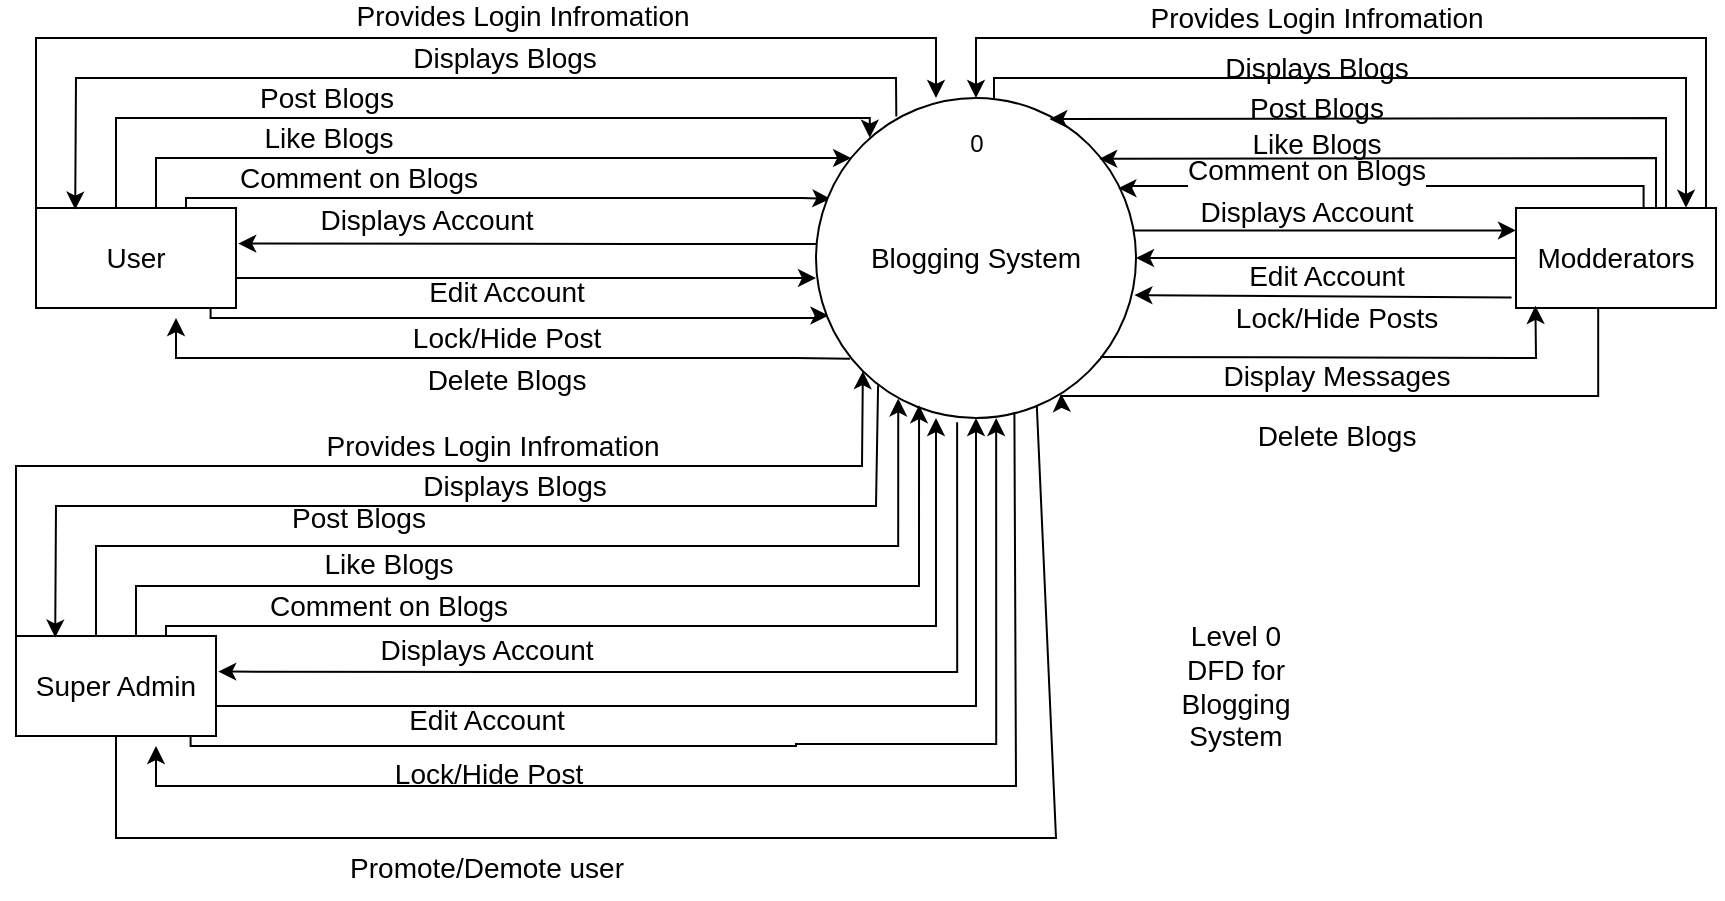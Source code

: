 <mxfile version="21.6.8" type="device">
  <diagram name="Page-1" id="b2hQSZxng9b4_uc3FvXP">
    <mxGraphModel dx="1759" dy="585" grid="1" gridSize="10" guides="1" tooltips="1" connect="1" arrows="1" fold="1" page="1" pageScale="1" pageWidth="850" pageHeight="1100" math="0" shadow="0">
      <root>
        <mxCell id="0" />
        <mxCell id="1" parent="0" />
        <mxCell id="VlbHom1vkppXeVhLXR8A-18" style="edgeStyle=orthogonalEdgeStyle;rounded=0;orthogonalLoop=1;jettySize=auto;html=1;entryX=0.168;entryY=0.124;entryDx=0;entryDy=0;entryPerimeter=0;fontSize=14;" parent="1" source="e1dtL6oG-nimvrh9x2UI-2" target="e1dtL6oG-nimvrh9x2UI-4" edge="1">
          <mxGeometry relative="1" as="geometry">
            <mxPoint x="-330" y="470" as="targetPoint" />
            <Array as="points">
              <mxPoint x="-420" y="440" />
              <mxPoint x="-43" y="440" />
            </Array>
          </mxGeometry>
        </mxCell>
        <mxCell id="VlbHom1vkppXeVhLXR8A-20" value="Post Blogs" style="edgeLabel;html=1;align=center;verticalAlign=middle;resizable=0;points=[];fontSize=14;" parent="VlbHom1vkppXeVhLXR8A-18" vertex="1" connectable="0">
          <mxGeometry x="-0.255" y="-2" relative="1" as="geometry">
            <mxPoint x="-11" y="-12" as="offset" />
          </mxGeometry>
        </mxCell>
        <mxCell id="VlbHom1vkppXeVhLXR8A-21" style="edgeStyle=orthogonalEdgeStyle;rounded=0;orthogonalLoop=1;jettySize=auto;html=1;exitX=0.641;exitY=0.03;exitDx=0;exitDy=0;exitPerimeter=0;fontSize=14;" parent="1" source="e1dtL6oG-nimvrh9x2UI-2" target="e1dtL6oG-nimvrh9x2UI-4" edge="1">
          <mxGeometry relative="1" as="geometry">
            <mxPoint x="-400" y="460" as="sourcePoint" />
            <Array as="points">
              <mxPoint x="-400" y="487" />
              <mxPoint x="-400" y="460" />
            </Array>
          </mxGeometry>
        </mxCell>
        <mxCell id="VlbHom1vkppXeVhLXR8A-22" value="Like Blogs&lt;br style=&quot;font-size: 14px;&quot;&gt;" style="edgeLabel;html=1;align=center;verticalAlign=middle;resizable=0;points=[];fontSize=14;" parent="VlbHom1vkppXeVhLXR8A-21" vertex="1" connectable="0">
          <mxGeometry x="-0.282" y="2" relative="1" as="geometry">
            <mxPoint x="-20" y="-8" as="offset" />
          </mxGeometry>
        </mxCell>
        <mxCell id="VlbHom1vkppXeVhLXR8A-23" style="edgeStyle=orthogonalEdgeStyle;rounded=0;orthogonalLoop=1;jettySize=auto;html=1;exitX=0.75;exitY=0;exitDx=0;exitDy=0;entryX=0.045;entryY=0.315;entryDx=0;entryDy=0;entryPerimeter=0;fontSize=14;" parent="1" source="e1dtL6oG-nimvrh9x2UI-2" target="e1dtL6oG-nimvrh9x2UI-4" edge="1">
          <mxGeometry relative="1" as="geometry">
            <Array as="points">
              <mxPoint x="-385" y="480" />
              <mxPoint x="-77" y="480" />
            </Array>
          </mxGeometry>
        </mxCell>
        <mxCell id="VlbHom1vkppXeVhLXR8A-24" value="Comment on Blogs" style="edgeLabel;html=1;align=center;verticalAlign=middle;resizable=0;points=[];fontSize=14;" parent="VlbHom1vkppXeVhLXR8A-23" vertex="1" connectable="0">
          <mxGeometry x="-0.196" y="-1" relative="1" as="geometry">
            <mxPoint x="-41" y="-11" as="offset" />
          </mxGeometry>
        </mxCell>
        <mxCell id="VlbHom1vkppXeVhLXR8A-33" style="edgeStyle=orthogonalEdgeStyle;rounded=0;orthogonalLoop=1;jettySize=auto;html=1;fontSize=14;" parent="1" source="e1dtL6oG-nimvrh9x2UI-2" edge="1">
          <mxGeometry relative="1" as="geometry">
            <mxPoint x="-70" y="520" as="targetPoint" />
            <Array as="points">
              <mxPoint x="-70" y="520" />
            </Array>
          </mxGeometry>
        </mxCell>
        <mxCell id="VlbHom1vkppXeVhLXR8A-35" style="edgeStyle=orthogonalEdgeStyle;rounded=0;orthogonalLoop=1;jettySize=auto;html=1;exitX=0.873;exitY=0.972;exitDx=0;exitDy=0;entryX=0.039;entryY=0.68;entryDx=0;entryDy=0;entryPerimeter=0;exitPerimeter=0;fontSize=14;" parent="1" source="e1dtL6oG-nimvrh9x2UI-2" target="e1dtL6oG-nimvrh9x2UI-4" edge="1">
          <mxGeometry relative="1" as="geometry">
            <Array as="points">
              <mxPoint x="-373" y="540" />
              <mxPoint x="-70" y="540" />
              <mxPoint x="-70" y="539" />
            </Array>
          </mxGeometry>
        </mxCell>
        <mxCell id="VlbHom1vkppXeVhLXR8A-36" value="Lock/Hide Post" style="edgeLabel;html=1;align=center;verticalAlign=middle;resizable=0;points=[];fontSize=14;" parent="VlbHom1vkppXeVhLXR8A-35" vertex="1" connectable="0">
          <mxGeometry x="-0.052" y="-3" relative="1" as="geometry">
            <mxPoint x="4" y="7" as="offset" />
          </mxGeometry>
        </mxCell>
        <mxCell id="e1dtL6oG-nimvrh9x2UI-2" value="User" style="html=1;dashed=0;whiteSpace=wrap;fontSize=14;" parent="1" vertex="1">
          <mxGeometry x="-460" y="485" width="100" height="50" as="geometry" />
        </mxCell>
        <mxCell id="VlbHom1vkppXeVhLXR8A-29" style="edgeStyle=orthogonalEdgeStyle;rounded=0;orthogonalLoop=1;jettySize=auto;html=1;entryX=1.011;entryY=0.356;entryDx=0;entryDy=0;entryPerimeter=0;fontSize=14;" parent="1" source="e1dtL6oG-nimvrh9x2UI-4" target="e1dtL6oG-nimvrh9x2UI-2" edge="1">
          <mxGeometry relative="1" as="geometry">
            <Array as="points">
              <mxPoint x="-160" y="503" />
              <mxPoint x="-160" y="503" />
            </Array>
          </mxGeometry>
        </mxCell>
        <mxCell id="VlbHom1vkppXeVhLXR8A-55" style="edgeStyle=orthogonalEdgeStyle;rounded=0;orthogonalLoop=1;jettySize=auto;html=1;exitX=0.991;exitY=0.414;exitDx=0;exitDy=0;exitPerimeter=0;fontSize=14;" parent="1" source="e1dtL6oG-nimvrh9x2UI-4" target="e1dtL6oG-nimvrh9x2UI-5" edge="1">
          <mxGeometry relative="1" as="geometry">
            <Array as="points">
              <mxPoint x="230" y="496" />
              <mxPoint x="230" y="496" />
            </Array>
          </mxGeometry>
        </mxCell>
        <mxCell id="e1dtL6oG-nimvrh9x2UI-4" value="Blogging System" style="shape=ellipse;html=1;dashed=0;whiteSpace=wrap;aspect=fixed;perimeter=ellipsePerimeter;fontSize=14;" parent="1" vertex="1">
          <mxGeometry x="-70" y="430" width="160" height="160" as="geometry" />
        </mxCell>
        <mxCell id="VlbHom1vkppXeVhLXR8A-43" style="edgeStyle=orthogonalEdgeStyle;rounded=0;orthogonalLoop=1;jettySize=auto;html=1;entryX=0.5;entryY=0;entryDx=0;entryDy=0;exitX=0.95;exitY=-0.002;exitDx=0;exitDy=0;exitPerimeter=0;fontSize=14;" parent="1" source="e1dtL6oG-nimvrh9x2UI-5" target="e1dtL6oG-nimvrh9x2UI-4" edge="1">
          <mxGeometry relative="1" as="geometry">
            <Array as="points">
              <mxPoint x="375" y="400" />
              <mxPoint x="10" y="400" />
            </Array>
          </mxGeometry>
        </mxCell>
        <mxCell id="VlbHom1vkppXeVhLXR8A-53" style="edgeStyle=orthogonalEdgeStyle;rounded=0;orthogonalLoop=1;jettySize=auto;html=1;entryX=0.945;entryY=0.282;entryDx=0;entryDy=0;entryPerimeter=0;exitX=0.638;exitY=0.015;exitDx=0;exitDy=0;exitPerimeter=0;fontSize=14;" parent="1" source="e1dtL6oG-nimvrh9x2UI-5" target="e1dtL6oG-nimvrh9x2UI-4" edge="1">
          <mxGeometry relative="1" as="geometry">
            <Array as="points">
              <mxPoint x="344" y="474" />
              <mxPoint x="87" y="474" />
              <mxPoint x="87" y="475" />
            </Array>
          </mxGeometry>
        </mxCell>
        <mxCell id="VlbHom1vkppXeVhLXR8A-54" value="Comment on Blogs" style="edgeLabel;html=1;align=center;verticalAlign=middle;resizable=0;points=[];fontSize=14;" parent="VlbHom1vkppXeVhLXR8A-53" vertex="1" connectable="0">
          <mxGeometry x="0.341" relative="1" as="geometry">
            <mxPoint x="4" y="-8" as="offset" />
          </mxGeometry>
        </mxCell>
        <mxCell id="VlbHom1vkppXeVhLXR8A-57" style="edgeStyle=orthogonalEdgeStyle;rounded=0;orthogonalLoop=1;jettySize=auto;html=1;entryX=1;entryY=0.5;entryDx=0;entryDy=0;fontSize=14;" parent="1" source="e1dtL6oG-nimvrh9x2UI-5" target="e1dtL6oG-nimvrh9x2UI-4" edge="1">
          <mxGeometry relative="1" as="geometry" />
        </mxCell>
        <mxCell id="k12UPrafSxKc0j2QZw2m-1" style="edgeStyle=orthogonalEdgeStyle;rounded=0;orthogonalLoop=1;jettySize=auto;html=1;entryX=0.766;entryY=0.925;entryDx=0;entryDy=0;entryPerimeter=0;exitX=0.411;exitY=0.989;exitDx=0;exitDy=0;exitPerimeter=0;fontSize=14;" parent="1" source="e1dtL6oG-nimvrh9x2UI-5" target="e1dtL6oG-nimvrh9x2UI-4" edge="1">
          <mxGeometry relative="1" as="geometry">
            <mxPoint x="61.85" y="579" as="targetPoint" />
            <mxPoint x="320" y="540" as="sourcePoint" />
            <Array as="points">
              <mxPoint x="321" y="579" />
              <mxPoint x="53" y="579" />
            </Array>
          </mxGeometry>
        </mxCell>
        <mxCell id="e1dtL6oG-nimvrh9x2UI-5" value="Modderators" style="html=1;dashed=0;whiteSpace=wrap;fontSize=14;" parent="1" vertex="1">
          <mxGeometry x="280" y="485" width="100" height="50" as="geometry" />
        </mxCell>
        <mxCell id="VlbHom1vkppXeVhLXR8A-14" value="" style="endArrow=classic;html=1;rounded=0;exitX=0;exitY=0;exitDx=0;exitDy=0;entryX=0.375;entryY=0;entryDx=0;entryDy=0;entryPerimeter=0;fontSize=14;" parent="1" source="e1dtL6oG-nimvrh9x2UI-2" target="e1dtL6oG-nimvrh9x2UI-4" edge="1">
          <mxGeometry width="50" height="50" relative="1" as="geometry">
            <mxPoint x="-390" y="470" as="sourcePoint" />
            <mxPoint x="-90" y="430" as="targetPoint" />
            <Array as="points">
              <mxPoint x="-460" y="400" />
              <mxPoint x="-10" y="400" />
            </Array>
          </mxGeometry>
        </mxCell>
        <mxCell id="VlbHom1vkppXeVhLXR8A-15" value="Provides Login Infromation&lt;br style=&quot;font-size: 14px;&quot;&gt;" style="edgeLabel;html=1;align=center;verticalAlign=middle;resizable=0;points=[];fontSize=14;" parent="VlbHom1vkppXeVhLXR8A-14" vertex="1" connectable="0">
          <mxGeometry x="0.003" y="2" relative="1" as="geometry">
            <mxPoint x="44" y="-9" as="offset" />
          </mxGeometry>
        </mxCell>
        <mxCell id="VlbHom1vkppXeVhLXR8A-16" value="" style="endArrow=classic;html=1;rounded=0;exitX=0.251;exitY=0.058;exitDx=0;exitDy=0;exitPerimeter=0;entryX=0.196;entryY=0.016;entryDx=0;entryDy=0;entryPerimeter=0;fontSize=14;" parent="1" source="e1dtL6oG-nimvrh9x2UI-4" target="e1dtL6oG-nimvrh9x2UI-2" edge="1">
          <mxGeometry width="50" height="50" relative="1" as="geometry">
            <mxPoint x="-310" y="510" as="sourcePoint" />
            <mxPoint x="-440" y="480" as="targetPoint" />
            <Array as="points">
              <mxPoint x="-30" y="420" />
              <mxPoint x="-280" y="420" />
              <mxPoint x="-440" y="420" />
            </Array>
          </mxGeometry>
        </mxCell>
        <mxCell id="VlbHom1vkppXeVhLXR8A-17" value="Displays Blogs" style="edgeLabel;html=1;align=center;verticalAlign=middle;resizable=0;points=[];fontSize=14;" parent="VlbHom1vkppXeVhLXR8A-16" vertex="1" connectable="0">
          <mxGeometry x="0.252" y="1" relative="1" as="geometry">
            <mxPoint x="94" y="-11" as="offset" />
          </mxGeometry>
        </mxCell>
        <mxCell id="VlbHom1vkppXeVhLXR8A-31" value="Displays Account&lt;br style=&quot;font-size: 14px;&quot;&gt;" style="text;html=1;align=center;verticalAlign=middle;resizable=0;points=[];autosize=1;strokeColor=none;fillColor=none;fontSize=14;" parent="1" vertex="1">
          <mxGeometry x="-330" y="476" width="130" height="30" as="geometry" />
        </mxCell>
        <mxCell id="VlbHom1vkppXeVhLXR8A-34" value="Edit Account&lt;br style=&quot;font-size: 14px;&quot;&gt;" style="text;html=1;align=center;verticalAlign=middle;resizable=0;points=[];autosize=1;strokeColor=none;fillColor=none;fontSize=14;" parent="1" vertex="1">
          <mxGeometry x="-275" y="512" width="100" height="30" as="geometry" />
        </mxCell>
        <mxCell id="VlbHom1vkppXeVhLXR8A-38" value="" style="endArrow=classic;html=1;rounded=0;exitX=0.106;exitY=0.815;exitDx=0;exitDy=0;exitPerimeter=0;entryX=0.7;entryY=1.1;entryDx=0;entryDy=0;entryPerimeter=0;fontSize=14;" parent="1" source="e1dtL6oG-nimvrh9x2UI-4" target="e1dtL6oG-nimvrh9x2UI-2" edge="1">
          <mxGeometry width="50" height="50" relative="1" as="geometry">
            <mxPoint x="-210" y="620" as="sourcePoint" />
            <mxPoint x="-370" y="560" as="targetPoint" />
            <Array as="points">
              <mxPoint x="-80" y="560" />
              <mxPoint x="-390" y="560" />
            </Array>
          </mxGeometry>
        </mxCell>
        <mxCell id="VlbHom1vkppXeVhLXR8A-42" value="Delete Blogs" style="text;html=1;align=center;verticalAlign=middle;resizable=0;points=[];autosize=1;strokeColor=none;fillColor=none;fontSize=14;" parent="1" vertex="1">
          <mxGeometry x="-275" y="556" width="100" height="30" as="geometry" />
        </mxCell>
        <mxCell id="VlbHom1vkppXeVhLXR8A-44" value="Provides Login Infromation&lt;br style=&quot;font-size: 14px;&quot;&gt;" style="edgeLabel;html=1;align=center;verticalAlign=middle;resizable=0;points=[];fontSize=14;" parent="1" vertex="1" connectable="0">
          <mxGeometry x="180" y="390" as="geometry" />
        </mxCell>
        <mxCell id="VlbHom1vkppXeVhLXR8A-45" value="" style="endArrow=classic;html=1;rounded=0;entryX=0.85;entryY=-0.002;entryDx=0;entryDy=0;entryPerimeter=0;fontSize=14;" parent="1" target="e1dtL6oG-nimvrh9x2UI-5" edge="1">
          <mxGeometry width="50" height="50" relative="1" as="geometry">
            <mxPoint x="19" y="430" as="sourcePoint" />
            <mxPoint x="321.3" y="496.35" as="targetPoint" />
            <Array as="points">
              <mxPoint x="19" y="420" />
              <mxPoint x="365" y="420" />
            </Array>
          </mxGeometry>
        </mxCell>
        <mxCell id="VlbHom1vkppXeVhLXR8A-46" value="Displays Blogs" style="text;html=1;align=center;verticalAlign=middle;resizable=0;points=[];autosize=1;strokeColor=none;fillColor=none;fontSize=14;" parent="1" vertex="1">
          <mxGeometry x="120" y="400" width="120" height="30" as="geometry" />
        </mxCell>
        <mxCell id="VlbHom1vkppXeVhLXR8A-49" value="" style="endArrow=classic;html=1;rounded=0;exitX=0.75;exitY=0;exitDx=0;exitDy=0;entryX=0.729;entryY=0.066;entryDx=0;entryDy=0;entryPerimeter=0;fontSize=14;" parent="1" source="e1dtL6oG-nimvrh9x2UI-5" target="e1dtL6oG-nimvrh9x2UI-4" edge="1">
          <mxGeometry width="50" height="50" relative="1" as="geometry">
            <mxPoint x="240" y="510" as="sourcePoint" />
            <mxPoint x="290" y="460" as="targetPoint" />
            <Array as="points">
              <mxPoint x="355" y="440" />
            </Array>
          </mxGeometry>
        </mxCell>
        <mxCell id="VlbHom1vkppXeVhLXR8A-50" value="Post Blogs&lt;br style=&quot;font-size: 14px;&quot;&gt;" style="text;html=1;align=center;verticalAlign=middle;resizable=0;points=[];autosize=1;strokeColor=none;fillColor=none;fontSize=14;" parent="1" vertex="1">
          <mxGeometry x="135" y="420" width="90" height="30" as="geometry" />
        </mxCell>
        <mxCell id="VlbHom1vkppXeVhLXR8A-51" value="" style="endArrow=classic;html=1;rounded=0;entryX=0.885;entryY=0.19;entryDx=0;entryDy=0;exitX=0.7;exitY=-0.004;exitDx=0;exitDy=0;exitPerimeter=0;entryPerimeter=0;fontSize=14;" parent="1" source="e1dtL6oG-nimvrh9x2UI-5" target="e1dtL6oG-nimvrh9x2UI-4" edge="1">
          <mxGeometry width="50" height="50" relative="1" as="geometry">
            <mxPoint x="340" y="453" as="sourcePoint" />
            <mxPoint x="220" y="390" as="targetPoint" />
            <Array as="points">
              <mxPoint x="350" y="460" />
            </Array>
          </mxGeometry>
        </mxCell>
        <mxCell id="VlbHom1vkppXeVhLXR8A-52" value="Like Blogs" style="text;html=1;align=center;verticalAlign=middle;resizable=0;points=[];autosize=1;strokeColor=none;fillColor=none;fontSize=14;" parent="1" vertex="1">
          <mxGeometry x="135" y="438" width="90" height="30" as="geometry" />
        </mxCell>
        <mxCell id="VlbHom1vkppXeVhLXR8A-56" value="Displays Account" style="text;html=1;align=center;verticalAlign=middle;resizable=0;points=[];autosize=1;strokeColor=none;fillColor=none;fontSize=14;" parent="1" vertex="1">
          <mxGeometry x="110" y="472" width="130" height="30" as="geometry" />
        </mxCell>
        <mxCell id="VlbHom1vkppXeVhLXR8A-58" value="Edit Account" style="text;html=1;align=center;verticalAlign=middle;resizable=0;points=[];autosize=1;strokeColor=none;fillColor=none;fontSize=14;" parent="1" vertex="1">
          <mxGeometry x="135" y="504" width="100" height="30" as="geometry" />
        </mxCell>
        <mxCell id="VlbHom1vkppXeVhLXR8A-59" value="" style="endArrow=classic;html=1;rounded=0;entryX=0.097;entryY=0.978;entryDx=0;entryDy=0;exitX=0.889;exitY=0.809;exitDx=0;exitDy=0;exitPerimeter=0;entryPerimeter=0;fontSize=14;" parent="1" source="e1dtL6oG-nimvrh9x2UI-4" target="e1dtL6oG-nimvrh9x2UI-5" edge="1">
          <mxGeometry width="50" height="50" relative="1" as="geometry">
            <mxPoint x="210" y="620" as="sourcePoint" />
            <mxPoint x="260" y="570" as="targetPoint" />
            <Array as="points">
              <mxPoint x="280" y="560" />
              <mxPoint x="290" y="560" />
            </Array>
          </mxGeometry>
        </mxCell>
        <mxCell id="VlbHom1vkppXeVhLXR8A-62" value="" style="endArrow=classic;html=1;rounded=0;entryX=0.995;entryY=0.616;entryDx=0;entryDy=0;entryPerimeter=0;exitX=-0.022;exitY=0.895;exitDx=0;exitDy=0;exitPerimeter=0;fontSize=14;" parent="1" source="e1dtL6oG-nimvrh9x2UI-5" target="e1dtL6oG-nimvrh9x2UI-4" edge="1">
          <mxGeometry width="50" height="50" relative="1" as="geometry">
            <mxPoint x="170" y="540" as="sourcePoint" />
            <mxPoint x="220" y="490" as="targetPoint" />
          </mxGeometry>
        </mxCell>
        <mxCell id="VlbHom1vkppXeVhLXR8A-63" value="Display Messages" style="text;html=1;align=center;verticalAlign=middle;resizable=0;points=[];autosize=1;strokeColor=none;fillColor=none;fontSize=14;" parent="1" vertex="1">
          <mxGeometry x="120" y="554" width="140" height="30" as="geometry" />
        </mxCell>
        <mxCell id="VlbHom1vkppXeVhLXR8A-64" value="Level 0 DFD for Blogging System" style="text;html=1;strokeColor=none;fillColor=none;align=center;verticalAlign=middle;whiteSpace=wrap;rounded=0;fontSize=14;" parent="1" vertex="1">
          <mxGeometry x="110" y="709" width="60" height="30" as="geometry" />
        </mxCell>
        <mxCell id="k12UPrafSxKc0j2QZw2m-2" value="Lock/Hide Posts&lt;br style=&quot;font-size: 14px;&quot;&gt;" style="text;html=1;align=center;verticalAlign=middle;resizable=0;points=[];autosize=1;strokeColor=none;fillColor=none;fontSize=14;" parent="1" vertex="1">
          <mxGeometry x="130" y="525" width="120" height="30" as="geometry" />
        </mxCell>
        <mxCell id="FBRnVWGHUYddoxK39j5N-2" value="Delete Blogs" style="text;html=1;align=center;verticalAlign=middle;resizable=0;points=[];autosize=1;strokeColor=none;fillColor=none;fontSize=14;" vertex="1" parent="1">
          <mxGeometry x="140" y="584" width="100" height="30" as="geometry" />
        </mxCell>
        <mxCell id="FBRnVWGHUYddoxK39j5N-23" style="edgeStyle=orthogonalEdgeStyle;rounded=0;orthogonalLoop=1;jettySize=auto;html=1;entryX=0.257;entryY=0.939;entryDx=0;entryDy=0;entryPerimeter=0;fontSize=14;" edge="1" parent="1" source="FBRnVWGHUYddoxK39j5N-32" target="e1dtL6oG-nimvrh9x2UI-4">
          <mxGeometry relative="1" as="geometry">
            <mxPoint x="-53" y="664" as="targetPoint" />
            <Array as="points">
              <mxPoint x="-430" y="654" />
              <mxPoint x="-29" y="654" />
            </Array>
          </mxGeometry>
        </mxCell>
        <mxCell id="FBRnVWGHUYddoxK39j5N-24" value="Post Blogs" style="edgeLabel;html=1;align=center;verticalAlign=middle;resizable=0;points=[];fontSize=14;" vertex="1" connectable="0" parent="FBRnVWGHUYddoxK39j5N-23">
          <mxGeometry x="-0.255" y="-2" relative="1" as="geometry">
            <mxPoint x="-18" y="-16" as="offset" />
          </mxGeometry>
        </mxCell>
        <mxCell id="FBRnVWGHUYddoxK39j5N-25" style="edgeStyle=orthogonalEdgeStyle;rounded=0;orthogonalLoop=1;jettySize=auto;html=1;exitX=0.641;exitY=0.03;exitDx=0;exitDy=0;exitPerimeter=0;entryX=0.322;entryY=0.96;entryDx=0;entryDy=0;entryPerimeter=0;fontSize=14;" edge="1" parent="1" source="FBRnVWGHUYddoxK39j5N-32" target="e1dtL6oG-nimvrh9x2UI-4">
          <mxGeometry relative="1" as="geometry">
            <mxPoint x="-410" y="674" as="sourcePoint" />
            <Array as="points">
              <mxPoint x="-410" y="701" />
              <mxPoint x="-410" y="674" />
              <mxPoint x="-18" y="674" />
            </Array>
            <mxPoint x="-62" y="674" as="targetPoint" />
          </mxGeometry>
        </mxCell>
        <mxCell id="FBRnVWGHUYddoxK39j5N-26" value="Like Blogs&lt;br style=&quot;font-size: 14px;&quot;&gt;" style="edgeLabel;html=1;align=center;verticalAlign=middle;resizable=0;points=[];fontSize=14;" vertex="1" connectable="0" parent="FBRnVWGHUYddoxK39j5N-25">
          <mxGeometry x="-0.282" y="2" relative="1" as="geometry">
            <mxPoint x="-28" y="-9" as="offset" />
          </mxGeometry>
        </mxCell>
        <mxCell id="FBRnVWGHUYddoxK39j5N-27" style="edgeStyle=orthogonalEdgeStyle;rounded=0;orthogonalLoop=1;jettySize=auto;html=1;exitX=0.75;exitY=0;exitDx=0;exitDy=0;entryX=0.375;entryY=1;entryDx=0;entryDy=0;entryPerimeter=0;fontSize=14;" edge="1" parent="1" source="FBRnVWGHUYddoxK39j5N-32" target="e1dtL6oG-nimvrh9x2UI-4">
          <mxGeometry relative="1" as="geometry">
            <Array as="points">
              <mxPoint x="-395" y="694" />
              <mxPoint x="-10" y="694" />
            </Array>
            <mxPoint x="-73" y="694" as="targetPoint" />
          </mxGeometry>
        </mxCell>
        <mxCell id="FBRnVWGHUYddoxK39j5N-28" value="Comment on Blogs" style="edgeLabel;html=1;align=center;verticalAlign=middle;resizable=0;points=[];fontSize=14;" vertex="1" connectable="0" parent="FBRnVWGHUYddoxK39j5N-27">
          <mxGeometry x="-0.196" y="-1" relative="1" as="geometry">
            <mxPoint x="-83" y="-11" as="offset" />
          </mxGeometry>
        </mxCell>
        <mxCell id="FBRnVWGHUYddoxK39j5N-29" style="edgeStyle=orthogonalEdgeStyle;rounded=0;orthogonalLoop=1;jettySize=auto;html=1;entryX=0.5;entryY=1;entryDx=0;entryDy=0;fontSize=14;" edge="1" parent="1" source="FBRnVWGHUYddoxK39j5N-32" target="e1dtL6oG-nimvrh9x2UI-4">
          <mxGeometry relative="1" as="geometry">
            <mxPoint x="-80" y="734" as="targetPoint" />
            <Array as="points">
              <mxPoint x="10" y="734" />
            </Array>
          </mxGeometry>
        </mxCell>
        <mxCell id="FBRnVWGHUYddoxK39j5N-30" style="edgeStyle=orthogonalEdgeStyle;rounded=0;orthogonalLoop=1;jettySize=auto;html=1;exitX=0.873;exitY=0.972;exitDx=0;exitDy=0;entryX=0.563;entryY=1;entryDx=0;entryDy=0;entryPerimeter=0;exitPerimeter=0;fontSize=14;" edge="1" parent="1" source="FBRnVWGHUYddoxK39j5N-32" target="e1dtL6oG-nimvrh9x2UI-4">
          <mxGeometry relative="1" as="geometry">
            <Array as="points">
              <mxPoint x="-383" y="754" />
              <mxPoint x="-80" y="754" />
              <mxPoint x="-80" y="753" />
              <mxPoint x="20" y="753" />
            </Array>
            <mxPoint x="-74" y="753" as="targetPoint" />
          </mxGeometry>
        </mxCell>
        <mxCell id="FBRnVWGHUYddoxK39j5N-31" value="Lock/Hide Post" style="edgeLabel;html=1;align=center;verticalAlign=middle;resizable=0;points=[];fontSize=14;" vertex="1" connectable="0" parent="FBRnVWGHUYddoxK39j5N-30">
          <mxGeometry x="-0.052" y="-3" relative="1" as="geometry">
            <mxPoint x="-117" y="11" as="offset" />
          </mxGeometry>
        </mxCell>
        <mxCell id="FBRnVWGHUYddoxK39j5N-32" value="Super Admin" style="html=1;dashed=0;whiteSpace=wrap;fontSize=14;" vertex="1" parent="1">
          <mxGeometry x="-470" y="699" width="100" height="50" as="geometry" />
        </mxCell>
        <mxCell id="FBRnVWGHUYddoxK39j5N-33" style="edgeStyle=orthogonalEdgeStyle;rounded=0;orthogonalLoop=1;jettySize=auto;html=1;entryX=1.011;entryY=0.356;entryDx=0;entryDy=0;entryPerimeter=0;exitX=0.441;exitY=1.013;exitDx=0;exitDy=0;exitPerimeter=0;fontSize=14;" edge="1" parent="1" target="FBRnVWGHUYddoxK39j5N-32" source="e1dtL6oG-nimvrh9x2UI-4">
          <mxGeometry relative="1" as="geometry">
            <Array as="points">
              <mxPoint x="1" y="717" />
              <mxPoint x="-170" y="717" />
            </Array>
            <mxPoint x="-80" y="717" as="sourcePoint" />
          </mxGeometry>
        </mxCell>
        <mxCell id="FBRnVWGHUYddoxK39j5N-34" value="" style="endArrow=classic;html=1;rounded=0;exitX=0;exitY=0;exitDx=0;exitDy=0;entryX=0;entryY=1;entryDx=0;entryDy=0;fontSize=14;" edge="1" parent="1" source="FBRnVWGHUYddoxK39j5N-32" target="e1dtL6oG-nimvrh9x2UI-4">
          <mxGeometry width="50" height="50" relative="1" as="geometry">
            <mxPoint x="-400" y="684" as="sourcePoint" />
            <mxPoint x="-20" y="644" as="targetPoint" />
            <Array as="points">
              <mxPoint x="-470" y="614" />
              <mxPoint x="-47" y="614" />
            </Array>
          </mxGeometry>
        </mxCell>
        <mxCell id="FBRnVWGHUYddoxK39j5N-35" value="Provides Login Infromation&lt;br style=&quot;font-size: 14px;&quot;&gt;" style="edgeLabel;html=1;align=center;verticalAlign=middle;resizable=0;points=[];fontSize=14;" vertex="1" connectable="0" parent="FBRnVWGHUYddoxK39j5N-34">
          <mxGeometry x="0.003" y="2" relative="1" as="geometry">
            <mxPoint x="44" y="-8" as="offset" />
          </mxGeometry>
        </mxCell>
        <mxCell id="FBRnVWGHUYddoxK39j5N-36" value="" style="endArrow=classic;html=1;rounded=0;exitX=0.194;exitY=0.898;exitDx=0;exitDy=0;exitPerimeter=0;entryX=0.196;entryY=0.016;entryDx=0;entryDy=0;entryPerimeter=0;fontSize=14;" edge="1" parent="1" target="FBRnVWGHUYddoxK39j5N-32" source="e1dtL6oG-nimvrh9x2UI-4">
          <mxGeometry width="50" height="50" relative="1" as="geometry">
            <mxPoint x="-40" y="653" as="sourcePoint" />
            <mxPoint x="-450" y="694" as="targetPoint" />
            <Array as="points">
              <mxPoint x="-40" y="634" />
              <mxPoint x="-290" y="634" />
              <mxPoint x="-450" y="634" />
            </Array>
          </mxGeometry>
        </mxCell>
        <mxCell id="FBRnVWGHUYddoxK39j5N-37" value="Displays Blogs" style="edgeLabel;html=1;align=center;verticalAlign=middle;resizable=0;points=[];fontSize=14;" vertex="1" connectable="0" parent="FBRnVWGHUYddoxK39j5N-36">
          <mxGeometry x="0.252" y="1" relative="1" as="geometry">
            <mxPoint x="94" y="-11" as="offset" />
          </mxGeometry>
        </mxCell>
        <mxCell id="FBRnVWGHUYddoxK39j5N-38" value="Displays Account&lt;br style=&quot;font-size: 14px;&quot;&gt;" style="text;html=1;align=center;verticalAlign=middle;resizable=0;points=[];autosize=1;strokeColor=none;fillColor=none;fontSize=14;" vertex="1" parent="1">
          <mxGeometry x="-300" y="691" width="130" height="30" as="geometry" />
        </mxCell>
        <mxCell id="FBRnVWGHUYddoxK39j5N-39" value="Edit Account&lt;br style=&quot;font-size: 14px;&quot;&gt;" style="text;html=1;align=center;verticalAlign=middle;resizable=0;points=[];autosize=1;strokeColor=none;fillColor=none;fontSize=14;" vertex="1" parent="1">
          <mxGeometry x="-285" y="726" width="100" height="30" as="geometry" />
        </mxCell>
        <mxCell id="FBRnVWGHUYddoxK39j5N-40" value="" style="endArrow=classic;html=1;rounded=0;exitX=0.62;exitY=0.981;exitDx=0;exitDy=0;exitPerimeter=0;entryX=0.7;entryY=1.1;entryDx=0;entryDy=0;entryPerimeter=0;fontSize=14;" edge="1" parent="1" target="FBRnVWGHUYddoxK39j5N-32" source="e1dtL6oG-nimvrh9x2UI-4">
          <mxGeometry width="50" height="50" relative="1" as="geometry">
            <mxPoint x="-63" y="774" as="sourcePoint" />
            <mxPoint x="-380" y="774" as="targetPoint" />
            <Array as="points">
              <mxPoint x="30" y="774" />
              <mxPoint x="-90" y="774" />
              <mxPoint x="-400" y="774" />
            </Array>
          </mxGeometry>
        </mxCell>
        <mxCell id="FBRnVWGHUYddoxK39j5N-41" value="Promote/Demote user" style="text;html=1;align=center;verticalAlign=middle;resizable=0;points=[];autosize=1;strokeColor=none;fillColor=none;fontSize=14;" vertex="1" parent="1">
          <mxGeometry x="-315" y="800" width="160" height="30" as="geometry" />
        </mxCell>
        <mxCell id="FBRnVWGHUYddoxK39j5N-42" value="" style="endArrow=none;html=1;rounded=0;entryX=0.5;entryY=1;entryDx=0;entryDy=0;fontSize=14;exitX=0.69;exitY=0.961;exitDx=0;exitDy=0;exitPerimeter=0;" edge="1" parent="1" source="e1dtL6oG-nimvrh9x2UI-4" target="FBRnVWGHUYddoxK39j5N-32">
          <mxGeometry width="50" height="50" relative="1" as="geometry">
            <mxPoint x="80" y="610" as="sourcePoint" />
            <mxPoint x="-430" y="780" as="targetPoint" />
            <Array as="points">
              <mxPoint x="50" y="800" />
              <mxPoint x="-420" y="800" />
            </Array>
          </mxGeometry>
        </mxCell>
        <mxCell id="FBRnVWGHUYddoxK39j5N-44" value="0" style="text;html=1;align=center;verticalAlign=middle;resizable=0;points=[];autosize=1;strokeColor=none;fillColor=none;" vertex="1" parent="1">
          <mxGeometry x="-5" y="438" width="30" height="30" as="geometry" />
        </mxCell>
      </root>
    </mxGraphModel>
  </diagram>
</mxfile>
